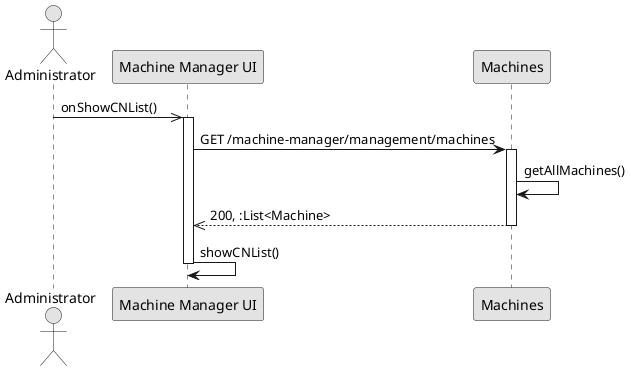 @startuml

skinparam monochrome true

actor Administrator
participant "Machine Manager UI" as ManagementUI

'''''''''''''''''''
'ACTIVATE TRIGGER

Administrator ->> ManagementUI : onShowCNList()
activate ManagementUI

ManagementUI -> Machines : GET /machine-manager​/management​/machines
activate Machines

Machines -> Machines : getAllMachines()
Machines  -->> ManagementUI : 200, :List<Machine>
deactivate Machines

ManagementUI -> ManagementUI : showCNList()
deactivate ManagementUI

@enduml